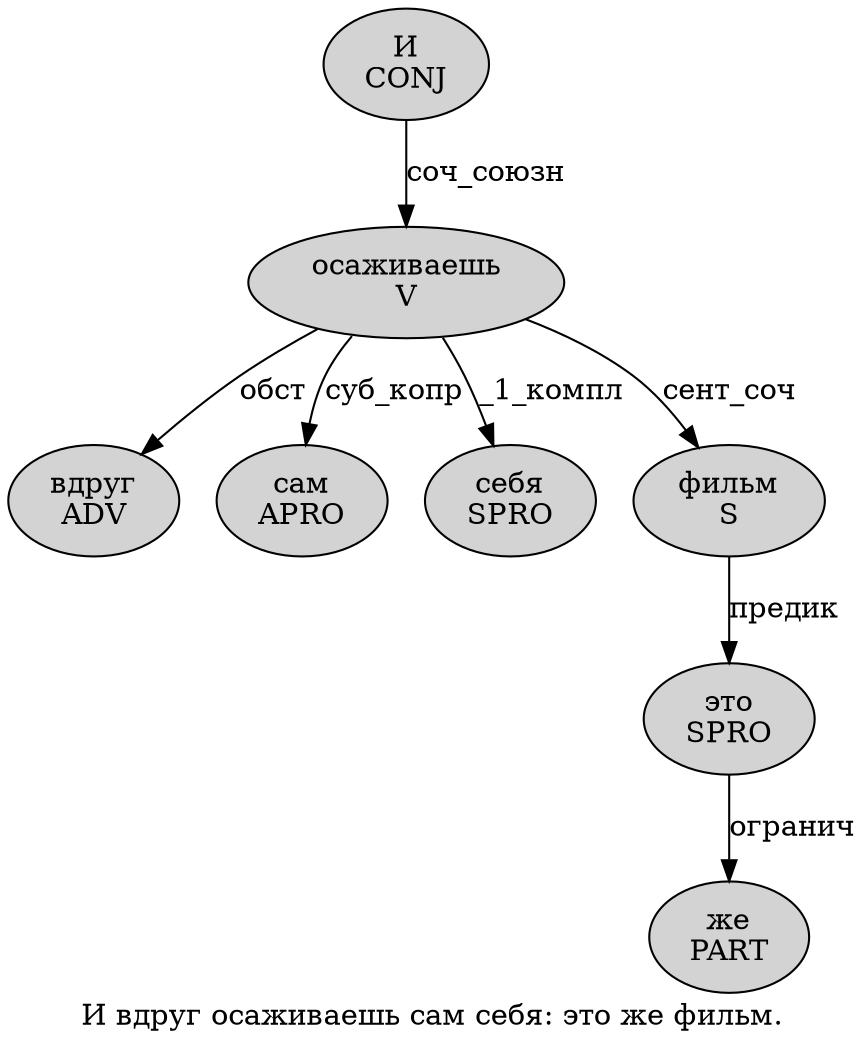digraph SENTENCE_1258 {
	graph [label="И вдруг осаживаешь сам себя: это же фильм."]
	node [style=filled]
		0 [label="И
CONJ" color="" fillcolor=lightgray penwidth=1 shape=ellipse]
		1 [label="вдруг
ADV" color="" fillcolor=lightgray penwidth=1 shape=ellipse]
		2 [label="осаживаешь
V" color="" fillcolor=lightgray penwidth=1 shape=ellipse]
		3 [label="сам
APRO" color="" fillcolor=lightgray penwidth=1 shape=ellipse]
		4 [label="себя
SPRO" color="" fillcolor=lightgray penwidth=1 shape=ellipse]
		6 [label="это
SPRO" color="" fillcolor=lightgray penwidth=1 shape=ellipse]
		7 [label="же
PART" color="" fillcolor=lightgray penwidth=1 shape=ellipse]
		8 [label="фильм
S" color="" fillcolor=lightgray penwidth=1 shape=ellipse]
			8 -> 6 [label="предик"]
			0 -> 2 [label="соч_союзн"]
			6 -> 7 [label="огранич"]
			2 -> 1 [label="обст"]
			2 -> 3 [label="суб_копр"]
			2 -> 4 [label="_1_компл"]
			2 -> 8 [label="сент_соч"]
}